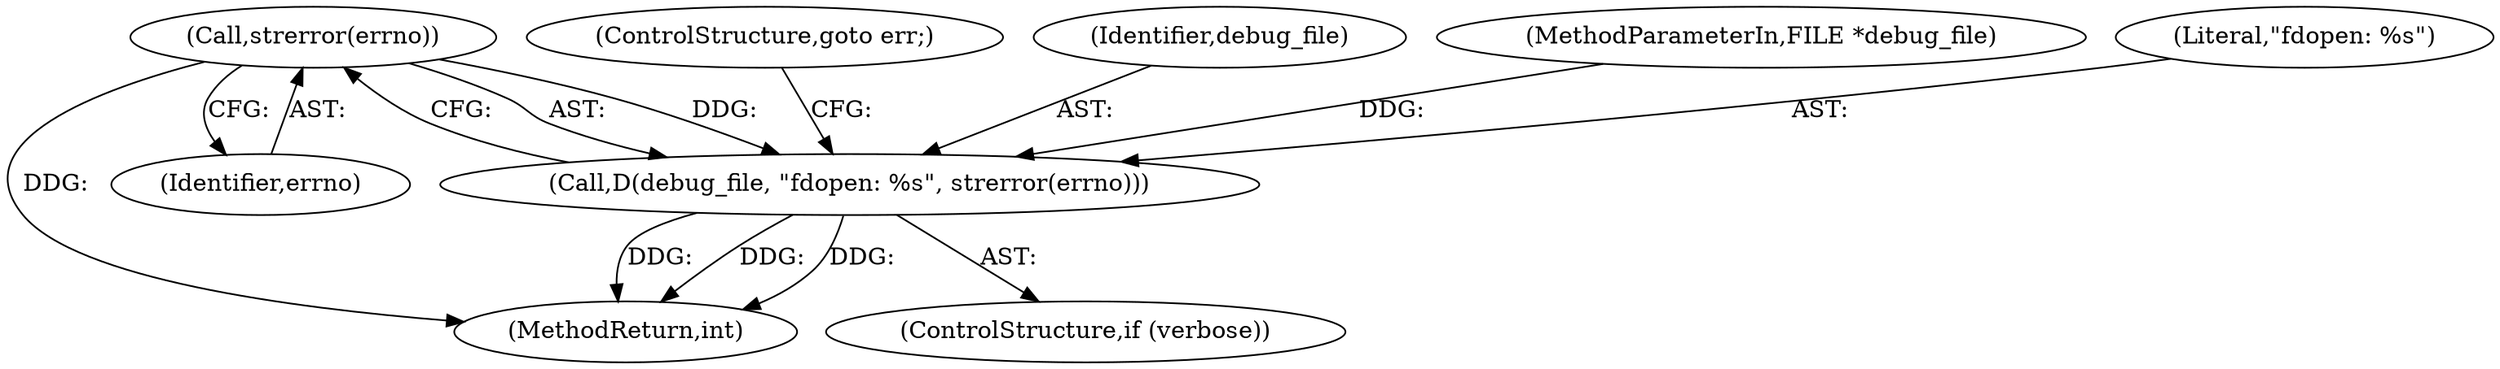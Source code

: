 digraph "0_pam-u2f_18b1914e32b74ff52000f10e97067e841e5fff62_1@API" {
"1000289" [label="(Call,strerror(errno))"];
"1000286" [label="(Call,D(debug_file, \"fdopen: %s\", strerror(errno)))"];
"1000291" [label="(ControlStructure,goto err;)"];
"1000290" [label="(Identifier,errno)"];
"1000287" [label="(Identifier,debug_file)"];
"1000284" [label="(ControlStructure,if (verbose))"];
"1000107" [label="(MethodParameterIn,FILE *debug_file)"];
"1000289" [label="(Call,strerror(errno))"];
"1000286" [label="(Call,D(debug_file, \"fdopen: %s\", strerror(errno)))"];
"1000722" [label="(MethodReturn,int)"];
"1000288" [label="(Literal,\"fdopen: %s\")"];
"1000289" -> "1000286"  [label="AST: "];
"1000289" -> "1000290"  [label="CFG: "];
"1000290" -> "1000289"  [label="AST: "];
"1000286" -> "1000289"  [label="CFG: "];
"1000289" -> "1000722"  [label="DDG: "];
"1000289" -> "1000286"  [label="DDG: "];
"1000286" -> "1000284"  [label="AST: "];
"1000287" -> "1000286"  [label="AST: "];
"1000288" -> "1000286"  [label="AST: "];
"1000291" -> "1000286"  [label="CFG: "];
"1000286" -> "1000722"  [label="DDG: "];
"1000286" -> "1000722"  [label="DDG: "];
"1000286" -> "1000722"  [label="DDG: "];
"1000107" -> "1000286"  [label="DDG: "];
}
